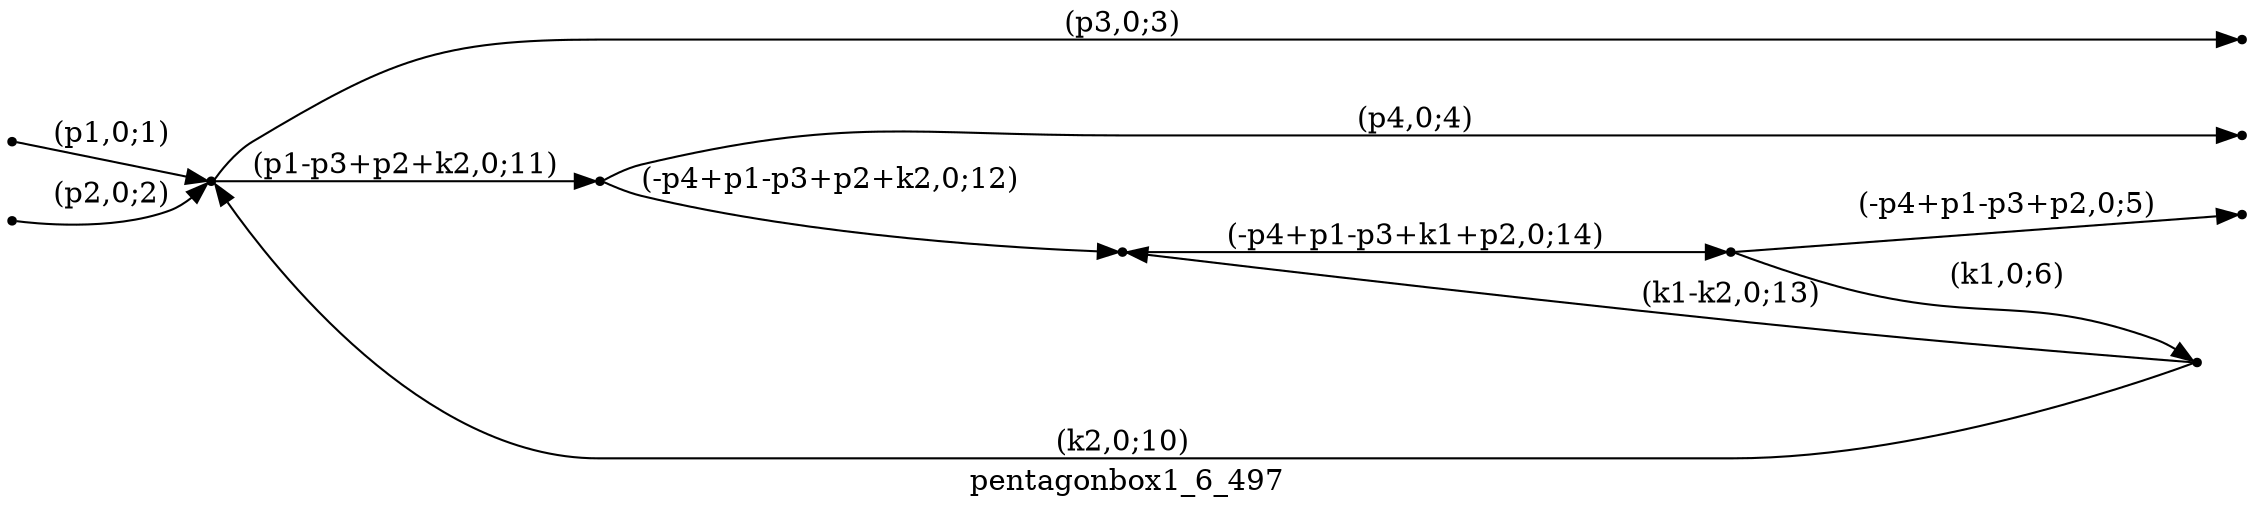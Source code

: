 digraph pentagonbox1_6_497 {
  label="pentagonbox1_6_497";
  rankdir="LR";
  subgraph edges {
    -1 -> 2 [label="(p1,0;1)"];
    -2 -> 2 [label="(p2,0;2)"];
    2 -> -3 [label="(p3,0;3)"];
    3 -> -4 [label="(p4,0;4)"];
    5 -> -5 [label="(-p4+p1-p3+p2,0;5)"];
    5 -> 1 [label="(k1,0;6)"];
    1 -> 2 [label="(k2,0;10)"];
    2 -> 3 [label="(p1-p3+p2+k2,0;11)"];
    3 -> 4 [label="(-p4+p1-p3+p2+k2,0;12)"];
    1 -> 4 [label="(k1-k2,0;13)"];
    4 -> 5 [label="(-p4+p1-p3+k1+p2,0;14)"];
  }
  subgraph incoming { rank="source"; -1; -2; }
  subgraph outgoing { rank="sink"; -3; -4; -5; }
-5 [shape=point];
-4 [shape=point];
-3 [shape=point];
-2 [shape=point];
-1 [shape=point];
1 [shape=point];
2 [shape=point];
3 [shape=point];
4 [shape=point];
5 [shape=point];
}

